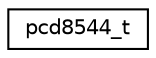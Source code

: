 digraph "Graphical Class Hierarchy"
{
 // LATEX_PDF_SIZE
  edge [fontname="Helvetica",fontsize="10",labelfontname="Helvetica",labelfontsize="10"];
  node [fontname="Helvetica",fontsize="10",shape=record];
  rankdir="LR";
  Node0 [label="pcd8544_t",height=0.2,width=0.4,color="black", fillcolor="white", style="filled",URL="$structpcd8544__t.html",tooltip="PCD8544 device descriptor."];
}
